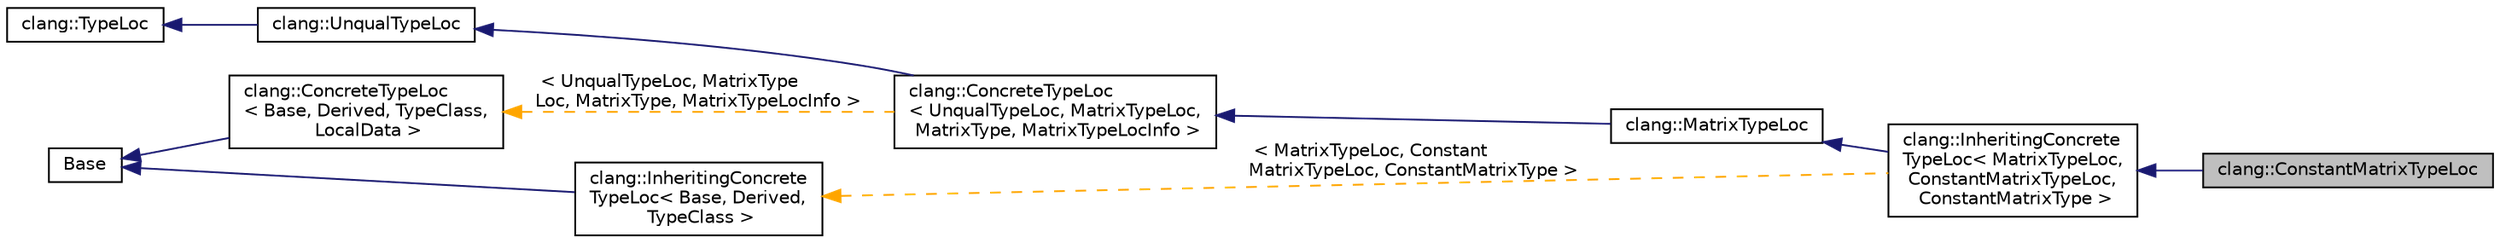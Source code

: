 digraph "clang::ConstantMatrixTypeLoc"
{
 // LATEX_PDF_SIZE
  bgcolor="transparent";
  edge [fontname="Helvetica",fontsize="10",labelfontname="Helvetica",labelfontsize="10"];
  node [fontname="Helvetica",fontsize="10",shape=record];
  rankdir="LR";
  Node1 [label="clang::ConstantMatrixTypeLoc",height=0.2,width=0.4,color="black", fillcolor="grey75", style="filled", fontcolor="black",tooltip=" "];
  Node2 -> Node1 [dir="back",color="midnightblue",fontsize="10",style="solid",fontname="Helvetica"];
  Node2 [label="clang::InheritingConcrete\lTypeLoc\< MatrixTypeLoc,\l ConstantMatrixTypeLoc,\l ConstantMatrixType \>",height=0.2,width=0.4,color="black",URL="$classclang_1_1InheritingConcreteTypeLoc.html",tooltip=" "];
  Node3 -> Node2 [dir="back",color="midnightblue",fontsize="10",style="solid",fontname="Helvetica"];
  Node3 [label="clang::MatrixTypeLoc",height=0.2,width=0.4,color="black",URL="$classclang_1_1MatrixTypeLoc.html",tooltip=" "];
  Node4 -> Node3 [dir="back",color="midnightblue",fontsize="10",style="solid",fontname="Helvetica"];
  Node4 [label="clang::ConcreteTypeLoc\l\< UnqualTypeLoc, MatrixTypeLoc,\l MatrixType, MatrixTypeLocInfo \>",height=0.2,width=0.4,color="black",URL="$classclang_1_1ConcreteTypeLoc.html",tooltip=" "];
  Node5 -> Node4 [dir="back",color="midnightblue",fontsize="10",style="solid",fontname="Helvetica"];
  Node5 [label="clang::UnqualTypeLoc",height=0.2,width=0.4,color="black",URL="$classclang_1_1UnqualTypeLoc.html",tooltip="Wrapper of type source information for a type with no direct qualifiers."];
  Node6 -> Node5 [dir="back",color="midnightblue",fontsize="10",style="solid",fontname="Helvetica"];
  Node6 [label="clang::TypeLoc",height=0.2,width=0.4,color="black",URL="$classclang_1_1TypeLoc.html",tooltip="Base wrapper for a particular \"section\" of type source info."];
  Node7 -> Node4 [dir="back",color="orange",fontsize="10",style="dashed",label=" \< UnqualTypeLoc, MatrixType\lLoc, MatrixType, MatrixTypeLocInfo \>" ,fontname="Helvetica"];
  Node7 [label="clang::ConcreteTypeLoc\l\< Base, Derived, TypeClass,\l LocalData \>",height=0.2,width=0.4,color="black",URL="$classclang_1_1ConcreteTypeLoc.html",tooltip="A metaprogramming base class for TypeLoc classes which correspond to a particular Type subclass."];
  Node8 -> Node7 [dir="back",color="midnightblue",fontsize="10",style="solid",fontname="Helvetica"];
  Node8 [label="Base",height=0.2,width=0.4,color="black",URL="$classBase.html",tooltip=" "];
  Node9 -> Node2 [dir="back",color="orange",fontsize="10",style="dashed",label=" \< MatrixTypeLoc, Constant\lMatrixTypeLoc, ConstantMatrixType \>" ,fontname="Helvetica"];
  Node9 [label="clang::InheritingConcrete\lTypeLoc\< Base, Derived,\l TypeClass \>",height=0.2,width=0.4,color="black",URL="$classclang_1_1InheritingConcreteTypeLoc.html",tooltip="A metaprogramming class designed for concrete subtypes of abstract types where all subtypes share equ..."];
  Node8 -> Node9 [dir="back",color="midnightblue",fontsize="10",style="solid",fontname="Helvetica"];
}
